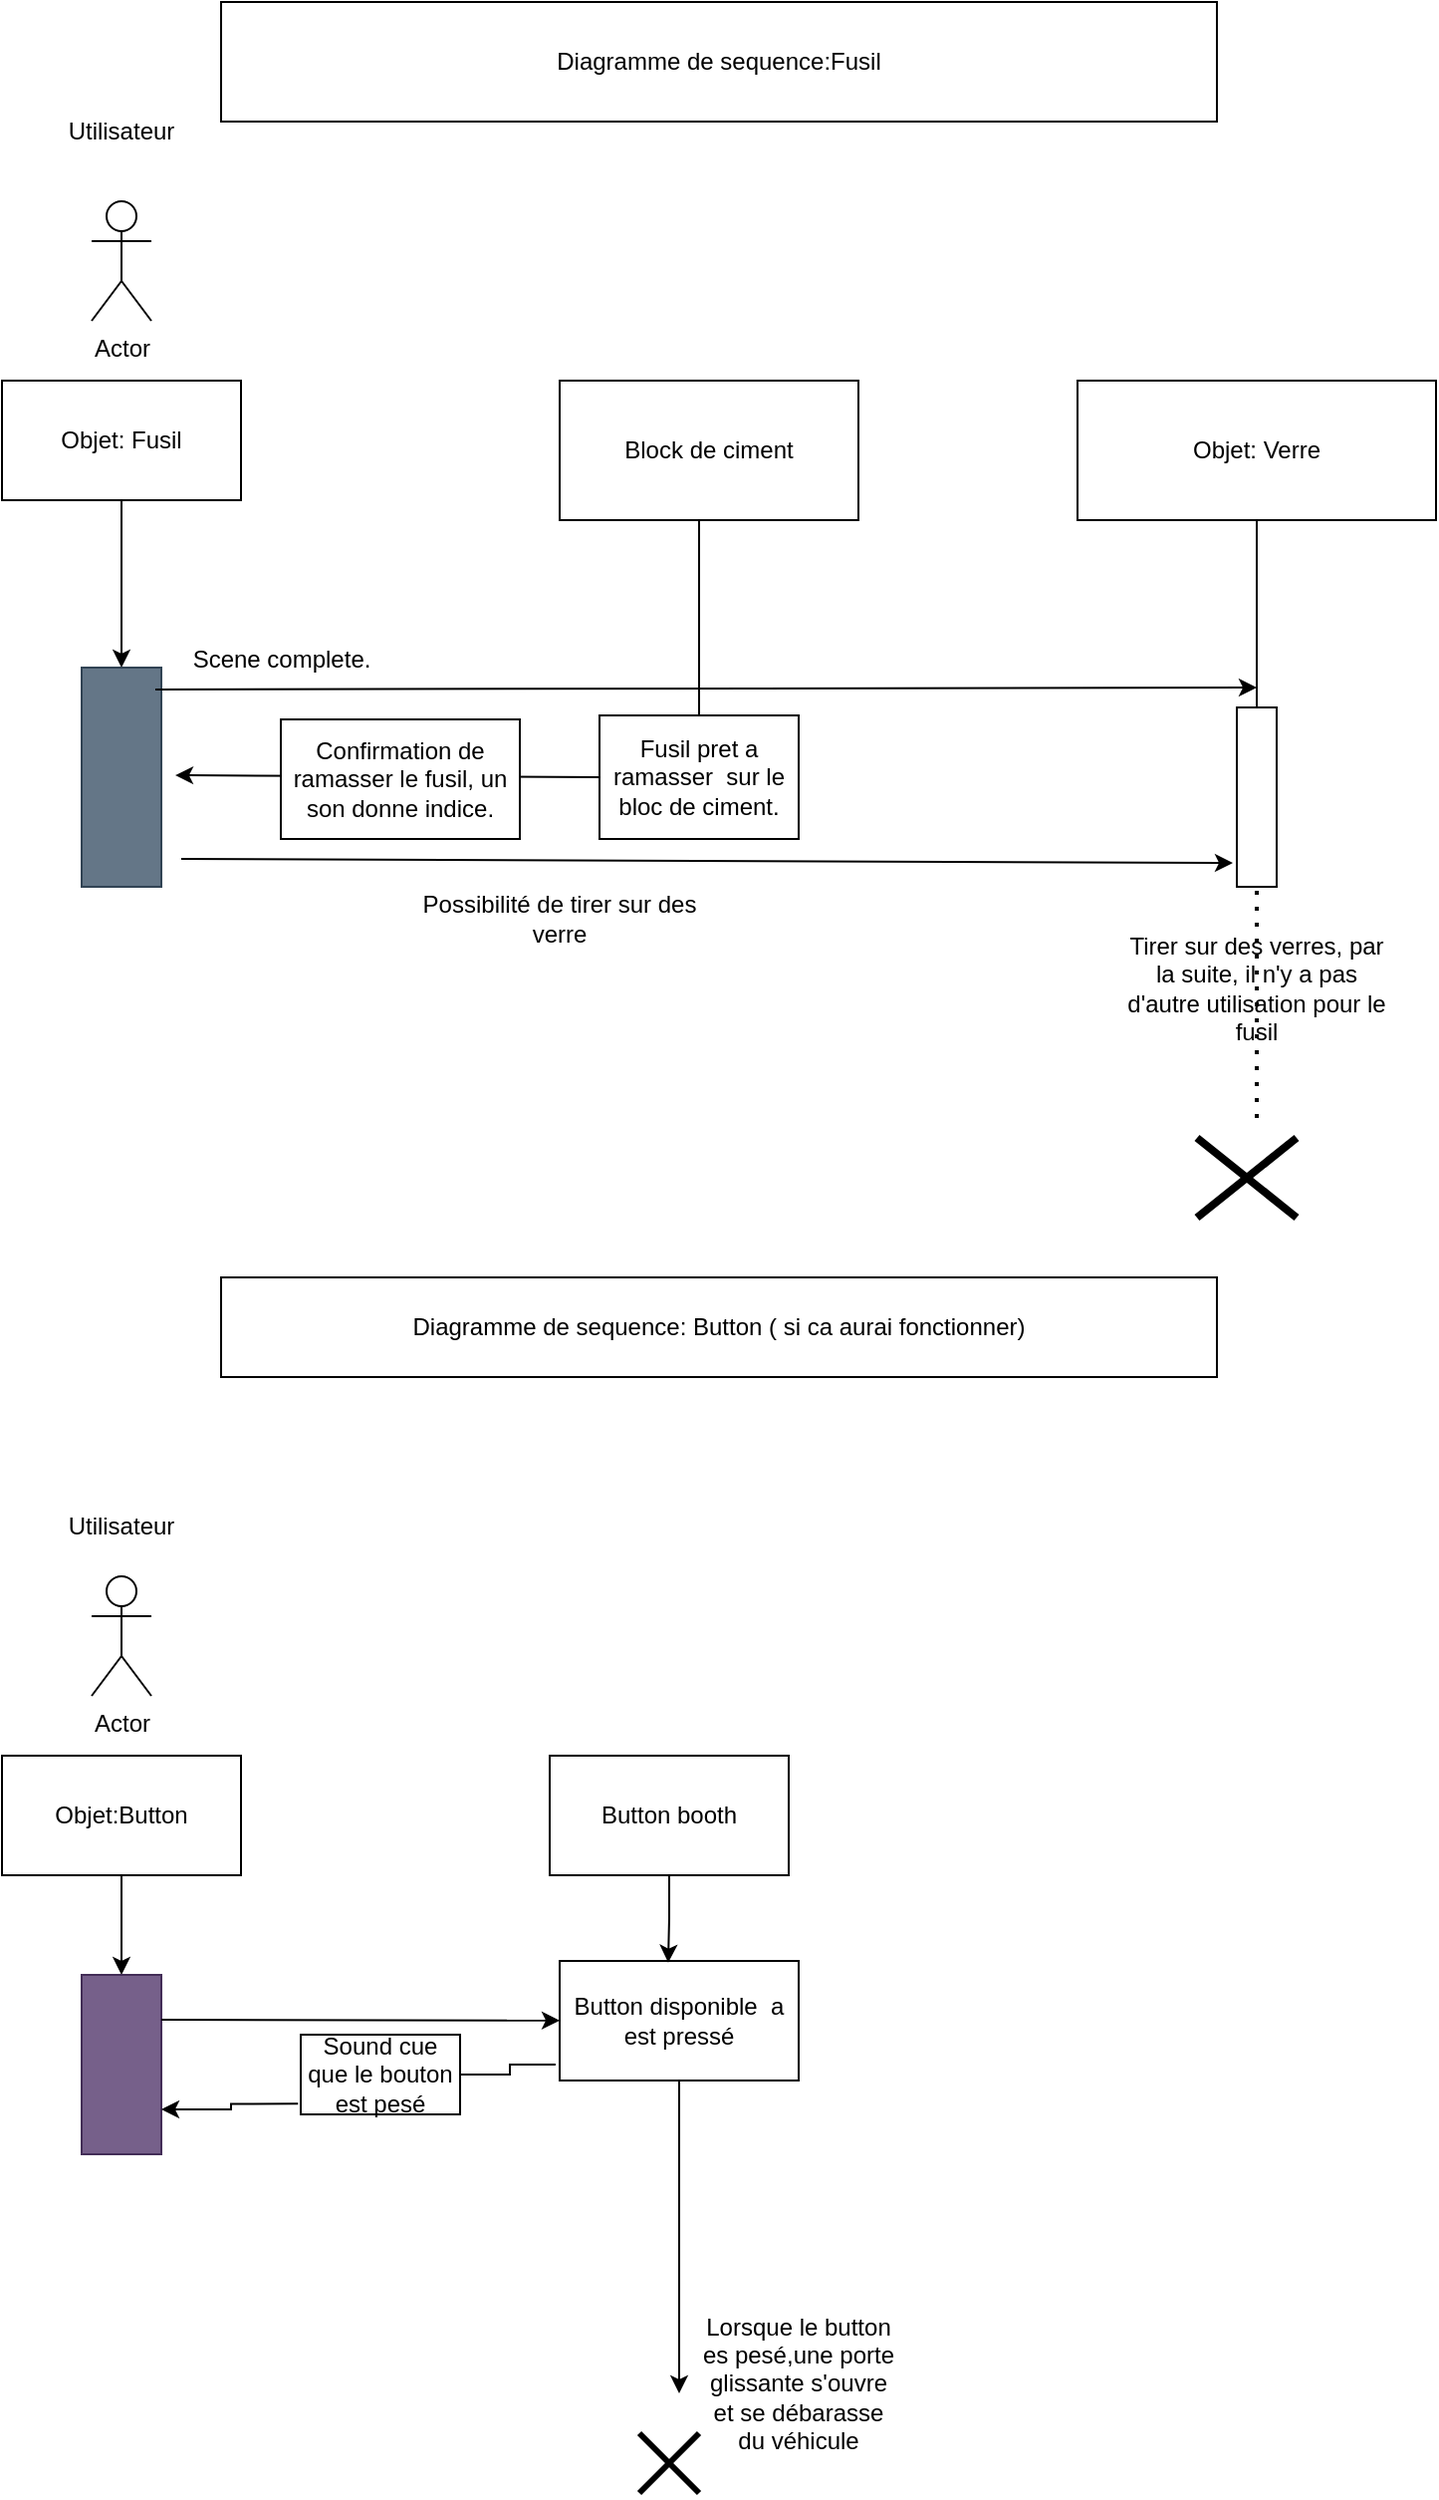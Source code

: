<mxfile version="20.5.1" type="device"><diagram id="3-RZVQu7BaLCvHTSjmJJ" name="Page-1"><mxGraphModel dx="2062" dy="1104" grid="1" gridSize="10" guides="1" tooltips="1" connect="1" arrows="1" fold="1" page="1" pageScale="1" pageWidth="850" pageHeight="1400" math="0" shadow="0"><root><mxCell id="0"/><mxCell id="1" parent="0"/><mxCell id="eTypbcEuq4WIsDXkhx9L-4" value="" style="edgeStyle=orthogonalEdgeStyle;rounded=0;orthogonalLoop=1;jettySize=auto;html=1;" edge="1" parent="1" source="eTypbcEuq4WIsDXkhx9L-1" target="eTypbcEuq4WIsDXkhx9L-3"><mxGeometry relative="1" as="geometry"/></mxCell><mxCell id="eTypbcEuq4WIsDXkhx9L-1" value="Objet: Fusil" style="rounded=0;whiteSpace=wrap;html=1;" vertex="1" parent="1"><mxGeometry x="90" y="200" width="120" height="60" as="geometry"/></mxCell><mxCell id="eTypbcEuq4WIsDXkhx9L-3" value="" style="whiteSpace=wrap;html=1;rounded=0;fillColor=#647687;strokeColor=#314354;fontColor=#ffffff;" vertex="1" parent="1"><mxGeometry x="130" y="344" width="40" height="110" as="geometry"/></mxCell><mxCell id="eTypbcEuq4WIsDXkhx9L-8" value="Fusil pret a ramasser&amp;nbsp; sur le bloc de ciment." style="rounded=0;whiteSpace=wrap;html=1;" vertex="1" parent="1"><mxGeometry x="390" y="368" width="100" height="62" as="geometry"/></mxCell><mxCell id="eTypbcEuq4WIsDXkhx9L-9" value="" style="endArrow=classic;html=1;rounded=0;exitX=-0.025;exitY=1;exitDx=0;exitDy=0;exitPerimeter=0;" edge="1" parent="1" source="eTypbcEuq4WIsDXkhx9L-20"><mxGeometry width="50" height="50" relative="1" as="geometry"><mxPoint x="400" y="440" as="sourcePoint"/><mxPoint x="720" y="354" as="targetPoint"/></mxGeometry></mxCell><mxCell id="eTypbcEuq4WIsDXkhx9L-11" value="Block de ciment" style="rounded=0;whiteSpace=wrap;html=1;" vertex="1" parent="1"><mxGeometry x="370" y="200" width="150" height="70" as="geometry"/></mxCell><mxCell id="eTypbcEuq4WIsDXkhx9L-14" value="&lt;div&gt;Objet: Verre&lt;/div&gt;" style="rounded=0;whiteSpace=wrap;html=1;" vertex="1" parent="1"><mxGeometry x="630" y="200" width="180" height="70" as="geometry"/></mxCell><mxCell id="eTypbcEuq4WIsDXkhx9L-17" value="" style="endArrow=none;html=1;rounded=0;exitX=0.5;exitY=0;exitDx=0;exitDy=0;" edge="1" parent="1" source="eTypbcEuq4WIsDXkhx9L-8"><mxGeometry width="50" height="50" relative="1" as="geometry"><mxPoint x="420" y="450" as="sourcePoint"/><mxPoint x="440" y="270" as="targetPoint"/></mxGeometry></mxCell><mxCell id="eTypbcEuq4WIsDXkhx9L-18" value="" style="endArrow=none;html=1;rounded=0;entryX=0.5;entryY=1;entryDx=0;entryDy=0;startArrow=none;" edge="1" parent="1" source="eTypbcEuq4WIsDXkhx9L-19" target="eTypbcEuq4WIsDXkhx9L-14"><mxGeometry width="50" height="50" relative="1" as="geometry"><mxPoint x="720" y="420" as="sourcePoint"/><mxPoint x="470" y="400" as="targetPoint"/></mxGeometry></mxCell><mxCell id="eTypbcEuq4WIsDXkhx9L-20" value="Scene complete." style="text;html=1;align=center;verticalAlign=middle;resizable=0;points=[];autosize=1;strokeColor=none;fillColor=none;" vertex="1" parent="1"><mxGeometry x="170" y="325" width="120" height="30" as="geometry"/></mxCell><mxCell id="eTypbcEuq4WIsDXkhx9L-21" value="" style="endArrow=classic;html=1;rounded=0;exitX=0;exitY=0.5;exitDx=0;exitDy=0;entryX=1.175;entryY=0.491;entryDx=0;entryDy=0;entryPerimeter=0;" edge="1" parent="1" source="eTypbcEuq4WIsDXkhx9L-8" target="eTypbcEuq4WIsDXkhx9L-3"><mxGeometry width="50" height="50" relative="1" as="geometry"><mxPoint x="420" y="450" as="sourcePoint"/><mxPoint x="470" y="400" as="targetPoint"/></mxGeometry></mxCell><mxCell id="eTypbcEuq4WIsDXkhx9L-19" value="" style="rounded=0;whiteSpace=wrap;html=1;" vertex="1" parent="1"><mxGeometry x="710" y="364" width="20" height="90" as="geometry"/></mxCell><mxCell id="eTypbcEuq4WIsDXkhx9L-23" value="" style="endArrow=classic;html=1;rounded=0;exitX=1.25;exitY=0.873;exitDx=0;exitDy=0;exitPerimeter=0;entryX=-0.1;entryY=0.867;entryDx=0;entryDy=0;entryPerimeter=0;" edge="1" parent="1" source="eTypbcEuq4WIsDXkhx9L-3" target="eTypbcEuq4WIsDXkhx9L-19"><mxGeometry width="50" height="50" relative="1" as="geometry"><mxPoint x="420" y="450" as="sourcePoint"/><mxPoint x="470" y="400" as="targetPoint"/></mxGeometry></mxCell><mxCell id="eTypbcEuq4WIsDXkhx9L-25" value="Confirmation de ramasser le fusil, un son donne indice." style="rounded=0;whiteSpace=wrap;html=1;" vertex="1" parent="1"><mxGeometry x="230" y="370" width="120" height="60" as="geometry"/></mxCell><mxCell id="eTypbcEuq4WIsDXkhx9L-26" value="Tirer sur des verres, par la suite, il n'y a pas d'autre utilisation pour le fusil" style="text;html=1;strokeColor=none;fillColor=none;align=center;verticalAlign=middle;whiteSpace=wrap;rounded=0;" vertex="1" parent="1"><mxGeometry x="650" y="490" width="140" height="30" as="geometry"/></mxCell><mxCell id="eTypbcEuq4WIsDXkhx9L-27" value="Possibilité de tirer sur des verre" style="text;html=1;strokeColor=none;fillColor=none;align=center;verticalAlign=middle;whiteSpace=wrap;rounded=0;" vertex="1" parent="1"><mxGeometry x="290" y="450" width="160" height="40" as="geometry"/></mxCell><mxCell id="eTypbcEuq4WIsDXkhx9L-28" value="Actor" style="shape=umlActor;verticalLabelPosition=bottom;verticalAlign=top;html=1;outlineConnect=0;" vertex="1" parent="1"><mxGeometry x="135" y="110" width="30" height="60" as="geometry"/></mxCell><mxCell id="eTypbcEuq4WIsDXkhx9L-29" value="&lt;div&gt;Utilisateur&lt;/div&gt;" style="text;html=1;strokeColor=none;fillColor=none;align=center;verticalAlign=middle;whiteSpace=wrap;rounded=0;" vertex="1" parent="1"><mxGeometry x="90" y="50" width="120" height="50" as="geometry"/></mxCell><mxCell id="eTypbcEuq4WIsDXkhx9L-30" value="" style="endArrow=none;dashed=1;html=1;dashPattern=1 3;strokeWidth=2;rounded=0;entryX=0.5;entryY=1;entryDx=0;entryDy=0;" edge="1" parent="1" target="eTypbcEuq4WIsDXkhx9L-19"><mxGeometry width="50" height="50" relative="1" as="geometry"><mxPoint x="720" y="570" as="sourcePoint"/><mxPoint x="440" y="390" as="targetPoint"/></mxGeometry></mxCell><mxCell id="eTypbcEuq4WIsDXkhx9L-31" value="" style="endArrow=none;html=1;rounded=0;strokeWidth=4;" edge="1" parent="1"><mxGeometry width="50" height="50" relative="1" as="geometry"><mxPoint x="690" y="580" as="sourcePoint"/><mxPoint x="740" y="620" as="targetPoint"/></mxGeometry></mxCell><mxCell id="eTypbcEuq4WIsDXkhx9L-32" value="" style="endArrow=none;html=1;rounded=0;strokeWidth=4;" edge="1" parent="1"><mxGeometry width="50" height="50" relative="1" as="geometry"><mxPoint x="690" y="620" as="sourcePoint"/><mxPoint x="740" y="580" as="targetPoint"/></mxGeometry></mxCell><mxCell id="eTypbcEuq4WIsDXkhx9L-33" value="Diagramme de sequence:Fusil" style="rounded=0;whiteSpace=wrap;html=1;" vertex="1" parent="1"><mxGeometry x="200" y="10" width="500" height="60" as="geometry"/></mxCell><mxCell id="eTypbcEuq4WIsDXkhx9L-35" value="Diagramme de sequence: Button ( si ca aurai fonctionner)" style="rounded=0;whiteSpace=wrap;html=1;" vertex="1" parent="1"><mxGeometry x="200" y="650" width="500" height="50" as="geometry"/></mxCell><mxCell id="eTypbcEuq4WIsDXkhx9L-36" value="Actor" style="shape=umlActor;verticalLabelPosition=bottom;verticalAlign=top;html=1;outlineConnect=0;" vertex="1" parent="1"><mxGeometry x="135" y="800" width="30" height="60" as="geometry"/></mxCell><mxCell id="eTypbcEuq4WIsDXkhx9L-37" value="Utilisateur" style="text;html=1;strokeColor=none;fillColor=none;align=center;verticalAlign=middle;whiteSpace=wrap;rounded=0;" vertex="1" parent="1"><mxGeometry x="105" y="760" width="90" height="30" as="geometry"/></mxCell><mxCell id="eTypbcEuq4WIsDXkhx9L-38" value="Objet:Button" style="rounded=0;whiteSpace=wrap;html=1;" vertex="1" parent="1"><mxGeometry x="90" y="890" width="120" height="60" as="geometry"/></mxCell><mxCell id="eTypbcEuq4WIsDXkhx9L-39" value="" style="endArrow=classic;html=1;rounded=0;strokeWidth=1;exitX=0.5;exitY=1;exitDx=0;exitDy=0;" edge="1" parent="1" source="eTypbcEuq4WIsDXkhx9L-38"><mxGeometry width="50" height="50" relative="1" as="geometry"><mxPoint x="560" y="630" as="sourcePoint"/><mxPoint x="150" y="1000" as="targetPoint"/></mxGeometry></mxCell><mxCell id="eTypbcEuq4WIsDXkhx9L-40" value="" style="rounded=0;whiteSpace=wrap;html=1;fillColor=#76608a;fontColor=#ffffff;strokeColor=#432D57;" vertex="1" parent="1"><mxGeometry x="130" y="1000" width="40" height="90" as="geometry"/></mxCell><mxCell id="eTypbcEuq4WIsDXkhx9L-41" value="" style="endArrow=classic;html=1;rounded=0;strokeWidth=1;exitX=1;exitY=0.25;exitDx=0;exitDy=0;" edge="1" parent="1" source="eTypbcEuq4WIsDXkhx9L-40" target="eTypbcEuq4WIsDXkhx9L-42"><mxGeometry width="50" height="50" relative="1" as="geometry"><mxPoint x="560" y="690" as="sourcePoint"/><mxPoint x="450" y="1023" as="targetPoint"/></mxGeometry></mxCell><mxCell id="eTypbcEuq4WIsDXkhx9L-46" style="edgeStyle=orthogonalEdgeStyle;rounded=0;orthogonalLoop=1;jettySize=auto;html=1;strokeWidth=1;" edge="1" parent="1" source="eTypbcEuq4WIsDXkhx9L-42"><mxGeometry relative="1" as="geometry"><mxPoint x="430" y="1210" as="targetPoint"/></mxGeometry></mxCell><mxCell id="eTypbcEuq4WIsDXkhx9L-50" style="edgeStyle=orthogonalEdgeStyle;rounded=0;orthogonalLoop=1;jettySize=auto;html=1;strokeWidth=1;exitX=-0.017;exitY=0.867;exitDx=0;exitDy=0;exitPerimeter=0;startArrow=none;entryX=1;entryY=0.75;entryDx=0;entryDy=0;" edge="1" parent="1" source="eTypbcEuq4WIsDXkhx9L-51" target="eTypbcEuq4WIsDXkhx9L-40"><mxGeometry relative="1" as="geometry"/></mxCell><mxCell id="eTypbcEuq4WIsDXkhx9L-42" value="Button disponible&amp;nbsp; a est pressé" style="rounded=0;whiteSpace=wrap;html=1;" vertex="1" parent="1"><mxGeometry x="370" y="993" width="120" height="60" as="geometry"/></mxCell><mxCell id="eTypbcEuq4WIsDXkhx9L-45" style="edgeStyle=orthogonalEdgeStyle;rounded=0;orthogonalLoop=1;jettySize=auto;html=1;strokeWidth=1;entryX=0.454;entryY=0.014;entryDx=0;entryDy=0;entryPerimeter=0;" edge="1" parent="1" source="eTypbcEuq4WIsDXkhx9L-43" target="eTypbcEuq4WIsDXkhx9L-42"><mxGeometry relative="1" as="geometry"><mxPoint x="424" y="980" as="targetPoint"/></mxGeometry></mxCell><mxCell id="eTypbcEuq4WIsDXkhx9L-43" value="Button booth" style="rounded=0;whiteSpace=wrap;html=1;" vertex="1" parent="1"><mxGeometry x="365" y="890" width="120" height="60" as="geometry"/></mxCell><mxCell id="eTypbcEuq4WIsDXkhx9L-47" value="" style="endArrow=none;html=1;rounded=0;strokeWidth=3;" edge="1" parent="1"><mxGeometry width="50" height="50" relative="1" as="geometry"><mxPoint x="410" y="1260" as="sourcePoint"/><mxPoint x="440" y="1230" as="targetPoint"/></mxGeometry></mxCell><mxCell id="eTypbcEuq4WIsDXkhx9L-48" value="" style="endArrow=none;html=1;rounded=0;strokeWidth=3;" edge="1" parent="1"><mxGeometry width="50" height="50" relative="1" as="geometry"><mxPoint x="410" y="1230" as="sourcePoint"/><mxPoint x="440" y="1260" as="targetPoint"/></mxGeometry></mxCell><mxCell id="eTypbcEuq4WIsDXkhx9L-49" value="Lorsque le button es pesé,une porte glissante s'ouvre et se débarasse du véhicule" style="text;html=1;strokeColor=none;fillColor=none;align=center;verticalAlign=middle;whiteSpace=wrap;rounded=0;" vertex="1" parent="1"><mxGeometry x="440" y="1180" width="100" height="50" as="geometry"/></mxCell><mxCell id="eTypbcEuq4WIsDXkhx9L-51" value="Sound cue que le bouton est pesé " style="rounded=0;whiteSpace=wrap;html=1;" vertex="1" parent="1"><mxGeometry x="240" y="1030" width="80" height="40" as="geometry"/></mxCell><mxCell id="eTypbcEuq4WIsDXkhx9L-52" value="" style="edgeStyle=orthogonalEdgeStyle;rounded=0;orthogonalLoop=1;jettySize=auto;html=1;strokeWidth=1;exitX=-0.017;exitY=0.867;exitDx=0;exitDy=0;exitPerimeter=0;endArrow=none;" edge="1" parent="1" source="eTypbcEuq4WIsDXkhx9L-42" target="eTypbcEuq4WIsDXkhx9L-51"><mxGeometry relative="1" as="geometry"><mxPoint x="367.96" y="1045.02" as="sourcePoint"/><mxPoint x="170" y="1045.02" as="targetPoint"/></mxGeometry></mxCell></root></mxGraphModel></diagram></mxfile>